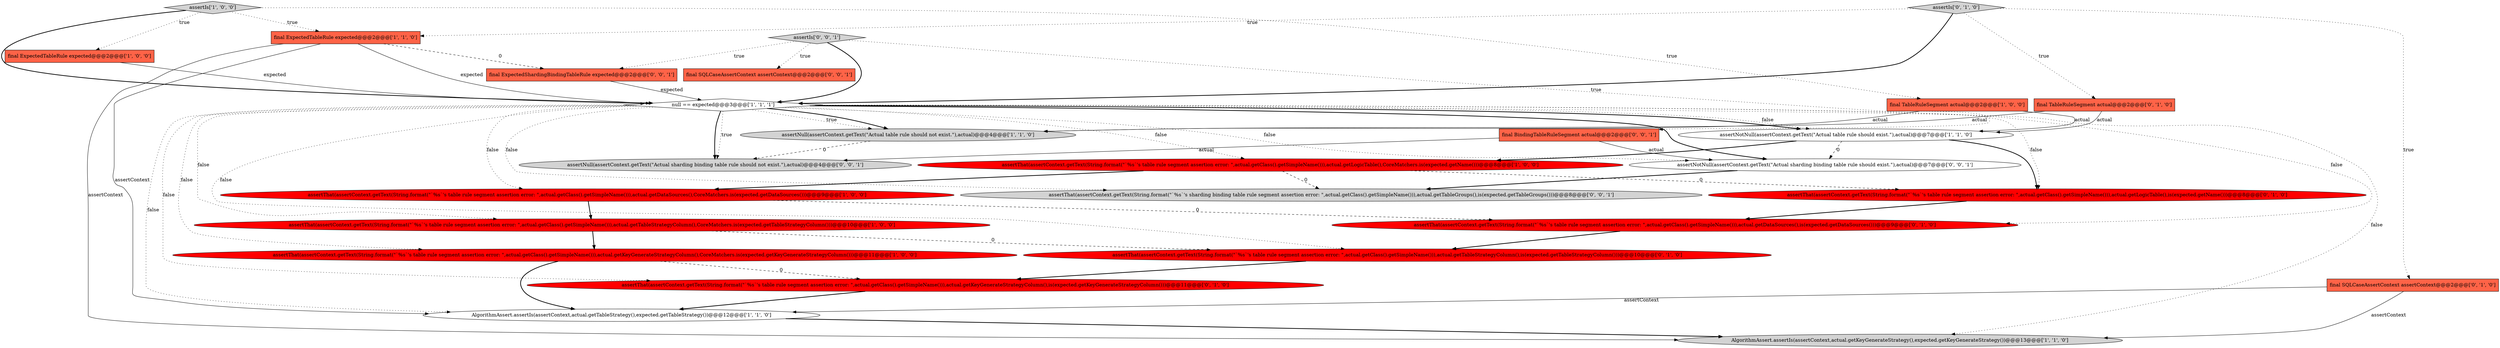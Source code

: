 digraph {
3 [style = filled, label = "assertThat(assertContext.getText(String.format(\"`%s`'s table rule segment assertion error: \",actual.getClass().getSimpleName())),actual.getKeyGenerateStrategyColumn(),CoreMatchers.is(expected.getKeyGenerateStrategyColumn()))@@@11@@@['1', '0', '0']", fillcolor = red, shape = ellipse image = "AAA1AAABBB1BBB"];
12 [style = filled, label = "assertIs['1', '0', '0']", fillcolor = lightgray, shape = diamond image = "AAA0AAABBB1BBB"];
26 [style = filled, label = "assertIs['0', '0', '1']", fillcolor = lightgray, shape = diamond image = "AAA0AAABBB3BBB"];
15 [style = filled, label = "final SQLCaseAssertContext assertContext@@@2@@@['0', '1', '0']", fillcolor = tomato, shape = box image = "AAA0AAABBB2BBB"];
18 [style = filled, label = "assertIs['0', '1', '0']", fillcolor = lightgray, shape = diamond image = "AAA0AAABBB2BBB"];
25 [style = filled, label = "final ExpectedShardingBindingTableRule expected@@@2@@@['0', '0', '1']", fillcolor = tomato, shape = box image = "AAA0AAABBB3BBB"];
2 [style = filled, label = "assertNotNull(assertContext.getText(\"Actual table rule should exist.\"),actual)@@@7@@@['1', '1', '0']", fillcolor = white, shape = ellipse image = "AAA0AAABBB1BBB"];
22 [style = filled, label = "assertThat(assertContext.getText(String.format(\"`%s`'s sharding binding table rule segment assertion error: \",actual.getClass().getSimpleName())),actual.getTableGroups(),is(expected.getTableGroups()))@@@8@@@['0', '0', '1']", fillcolor = lightgray, shape = ellipse image = "AAA0AAABBB3BBB"];
11 [style = filled, label = "assertThat(assertContext.getText(String.format(\"`%s`'s table rule segment assertion error: \",actual.getClass().getSimpleName())),actual.getDataSources(),CoreMatchers.is(expected.getDataSources()))@@@9@@@['1', '0', '0']", fillcolor = red, shape = ellipse image = "AAA1AAABBB1BBB"];
23 [style = filled, label = "assertNull(assertContext.getText(\"Actual sharding binding table rule should not exist.\"),actual)@@@4@@@['0', '0', '1']", fillcolor = lightgray, shape = ellipse image = "AAA0AAABBB3BBB"];
10 [style = filled, label = "AlgorithmAssert.assertIs(assertContext,actual.getKeyGenerateStrategy(),expected.getKeyGenerateStrategy())@@@13@@@['1', '1', '0']", fillcolor = lightgray, shape = ellipse image = "AAA0AAABBB1BBB"];
19 [style = filled, label = "assertThat(assertContext.getText(String.format(\"`%s`'s table rule segment assertion error: \",actual.getClass().getSimpleName())),actual.getKeyGenerateStrategyColumn(),is(expected.getKeyGenerateStrategyColumn()))@@@11@@@['0', '1', '0']", fillcolor = red, shape = ellipse image = "AAA1AAABBB2BBB"];
14 [style = filled, label = "final TableRuleSegment actual@@@2@@@['0', '1', '0']", fillcolor = tomato, shape = box image = "AAA0AAABBB2BBB"];
24 [style = filled, label = "final SQLCaseAssertContext assertContext@@@2@@@['0', '0', '1']", fillcolor = tomato, shape = box image = "AAA0AAABBB3BBB"];
0 [style = filled, label = "null == expected@@@3@@@['1', '1', '1']", fillcolor = white, shape = diamond image = "AAA0AAABBB1BBB"];
8 [style = filled, label = "final TableRuleSegment actual@@@2@@@['1', '0', '0']", fillcolor = tomato, shape = box image = "AAA0AAABBB1BBB"];
21 [style = filled, label = "assertNotNull(assertContext.getText(\"Actual sharding binding table rule should exist.\"),actual)@@@7@@@['0', '0', '1']", fillcolor = white, shape = ellipse image = "AAA0AAABBB3BBB"];
1 [style = filled, label = "assertThat(assertContext.getText(String.format(\"`%s`'s table rule segment assertion error: \",actual.getClass().getSimpleName())),actual.getTableStrategyColumn(),CoreMatchers.is(expected.getTableStrategyColumn()))@@@10@@@['1', '0', '0']", fillcolor = red, shape = ellipse image = "AAA1AAABBB1BBB"];
16 [style = filled, label = "assertThat(assertContext.getText(String.format(\"`%s`'s table rule segment assertion error: \",actual.getClass().getSimpleName())),actual.getTableStrategyColumn(),is(expected.getTableStrategyColumn()))@@@10@@@['0', '1', '0']", fillcolor = red, shape = ellipse image = "AAA1AAABBB2BBB"];
7 [style = filled, label = "AlgorithmAssert.assertIs(assertContext,actual.getTableStrategy(),expected.getTableStrategy())@@@12@@@['1', '1', '0']", fillcolor = white, shape = ellipse image = "AAA0AAABBB1BBB"];
6 [style = filled, label = "assertThat(assertContext.getText(String.format(\"`%s`'s table rule segment assertion error: \",actual.getClass().getSimpleName())),actual.getLogicTable(),CoreMatchers.is(expected.getName()))@@@8@@@['1', '0', '0']", fillcolor = red, shape = ellipse image = "AAA1AAABBB1BBB"];
5 [style = filled, label = "assertNull(assertContext.getText(\"Actual table rule should not exist.\"),actual)@@@4@@@['1', '1', '0']", fillcolor = lightgray, shape = ellipse image = "AAA0AAABBB1BBB"];
13 [style = filled, label = "assertThat(assertContext.getText(String.format(\"`%s`'s table rule segment assertion error: \",actual.getClass().getSimpleName())),actual.getDataSources(),is(expected.getDataSources()))@@@9@@@['0', '1', '0']", fillcolor = red, shape = ellipse image = "AAA1AAABBB2BBB"];
4 [style = filled, label = "final ExpectedTableRule expected@@@2@@@['1', '0', '0']", fillcolor = tomato, shape = box image = "AAA0AAABBB1BBB"];
17 [style = filled, label = "assertThat(assertContext.getText(String.format(\"`%s`'s table rule segment assertion error: \",actual.getClass().getSimpleName())),actual.getLogicTable(),is(expected.getName()))@@@8@@@['0', '1', '0']", fillcolor = red, shape = ellipse image = "AAA1AAABBB2BBB"];
9 [style = filled, label = "final ExpectedTableRule expected@@@2@@@['1', '1', '0']", fillcolor = tomato, shape = box image = "AAA0AAABBB1BBB"];
20 [style = filled, label = "final BindingTableRuleSegment actual@@@2@@@['0', '0', '1']", fillcolor = tomato, shape = box image = "AAA0AAABBB3BBB"];
2->17 [style = bold, label=""];
0->5 [style = dotted, label="true"];
0->21 [style = dotted, label="false"];
14->5 [style = solid, label="actual"];
12->8 [style = dotted, label="true"];
0->6 [style = dotted, label="false"];
26->25 [style = dotted, label="true"];
2->6 [style = bold, label=""];
11->1 [style = bold, label=""];
7->10 [style = bold, label=""];
5->23 [style = dashed, label="0"];
0->2 [style = bold, label=""];
20->23 [style = solid, label="actual"];
9->7 [style = solid, label="assertContext"];
4->0 [style = solid, label="expected"];
18->15 [style = dotted, label="true"];
1->3 [style = bold, label=""];
20->21 [style = solid, label="actual"];
0->2 [style = dotted, label="false"];
26->20 [style = dotted, label="true"];
6->17 [style = dashed, label="0"];
0->17 [style = dotted, label="false"];
0->21 [style = bold, label=""];
0->1 [style = dotted, label="false"];
16->19 [style = bold, label=""];
12->0 [style = bold, label=""];
18->14 [style = dotted, label="true"];
13->16 [style = bold, label=""];
6->22 [style = dashed, label="0"];
3->19 [style = dashed, label="0"];
8->5 [style = solid, label="actual"];
9->0 [style = solid, label="expected"];
25->0 [style = solid, label="expected"];
0->16 [style = dotted, label="false"];
0->11 [style = dotted, label="false"];
26->0 [style = bold, label=""];
11->13 [style = dashed, label="0"];
9->10 [style = solid, label="assertContext"];
0->23 [style = bold, label=""];
0->22 [style = dotted, label="false"];
0->3 [style = dotted, label="false"];
3->7 [style = bold, label=""];
21->22 [style = bold, label=""];
2->21 [style = dashed, label="0"];
1->16 [style = dashed, label="0"];
0->7 [style = dotted, label="false"];
6->11 [style = bold, label=""];
0->19 [style = dotted, label="false"];
18->9 [style = dotted, label="true"];
26->24 [style = dotted, label="true"];
9->25 [style = dashed, label="0"];
8->2 [style = solid, label="actual"];
12->4 [style = dotted, label="true"];
0->23 [style = dotted, label="true"];
17->13 [style = bold, label=""];
0->13 [style = dotted, label="false"];
15->10 [style = solid, label="assertContext"];
14->2 [style = solid, label="actual"];
15->7 [style = solid, label="assertContext"];
19->7 [style = bold, label=""];
18->0 [style = bold, label=""];
0->5 [style = bold, label=""];
12->9 [style = dotted, label="true"];
0->10 [style = dotted, label="false"];
}
